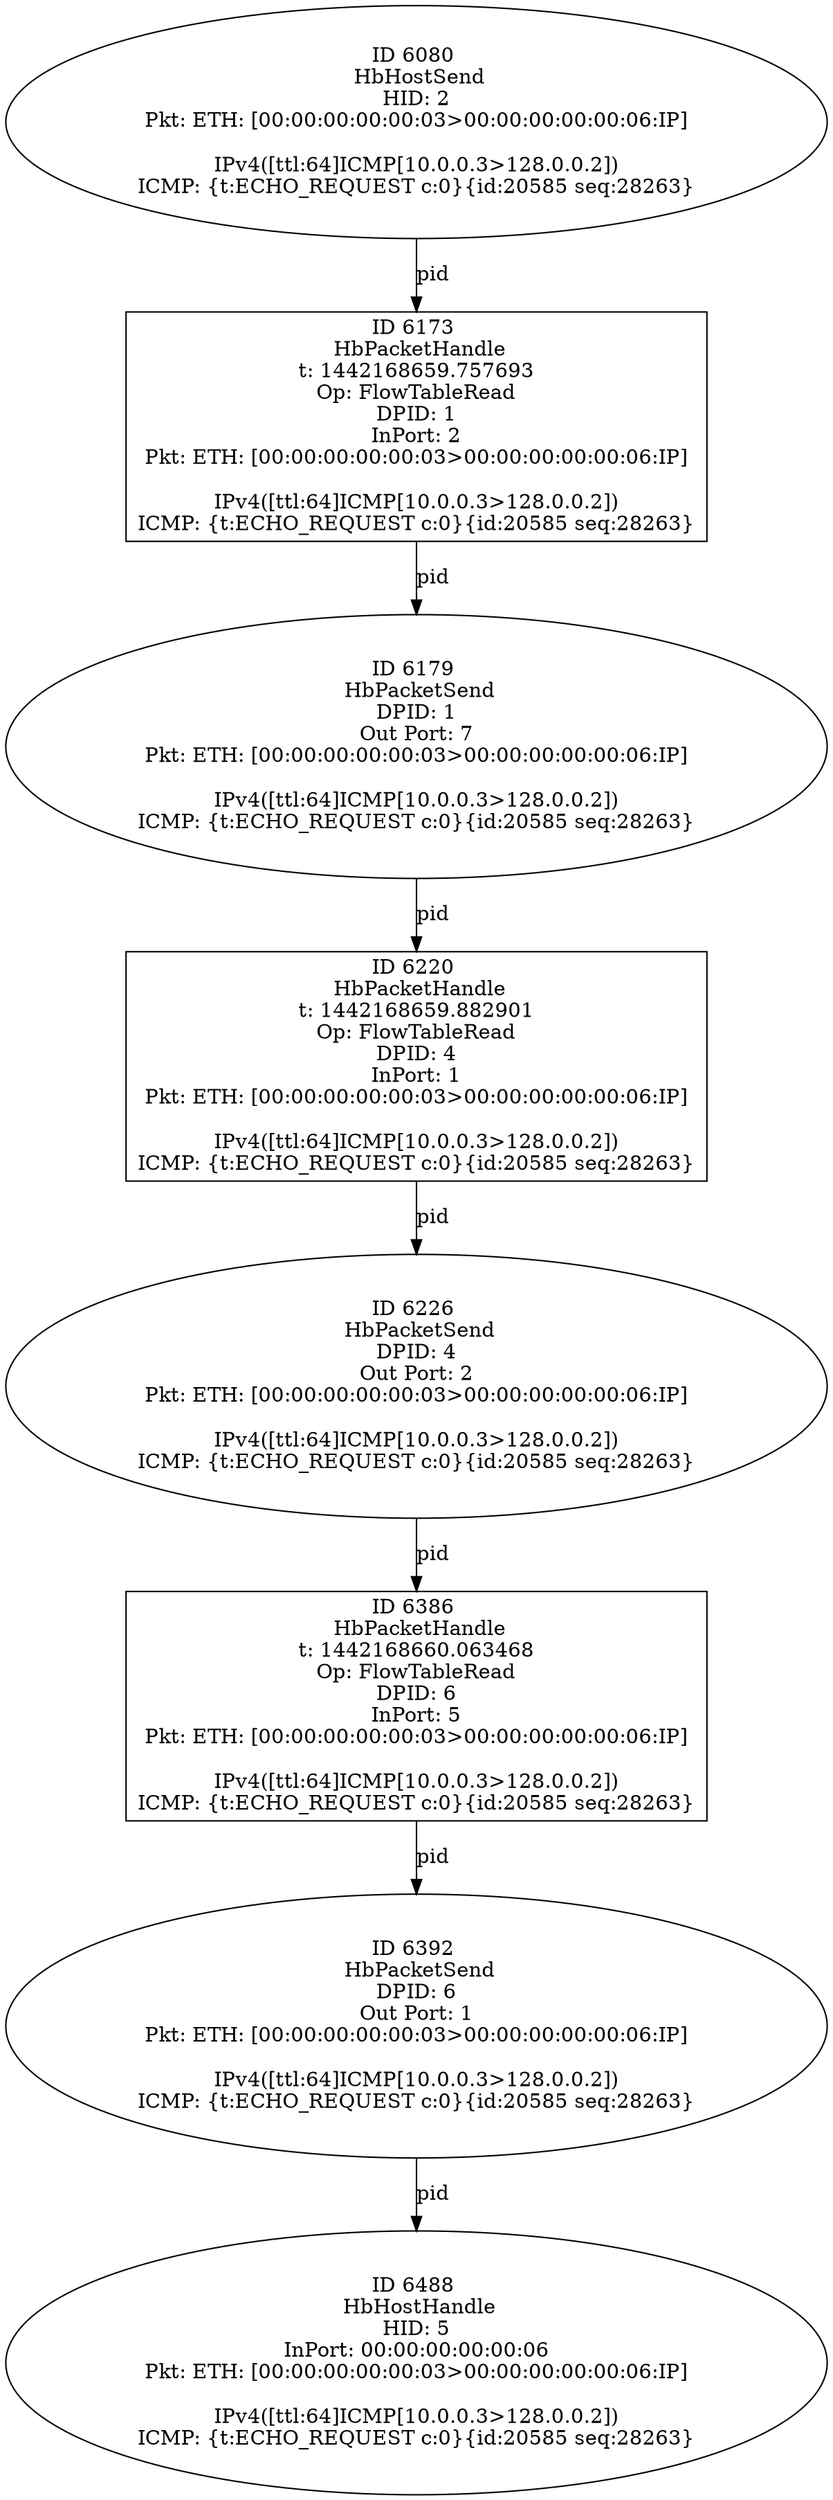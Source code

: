 strict digraph G {
6080 [shape=oval, event=<hb_events.HbHostSend object at 0x10b766650>, label="ID 6080 
 HbHostSend
HID: 2
Pkt: ETH: [00:00:00:00:00:03>00:00:00:00:00:06:IP]

IPv4([ttl:64]ICMP[10.0.0.3>128.0.0.2])
ICMP: {t:ECHO_REQUEST c:0}{id:20585 seq:28263}"];
6179 [shape=oval, event=<hb_events.HbPacketSend object at 0x10b7b4250>, label="ID 6179 
 HbPacketSend
DPID: 1
Out Port: 7
Pkt: ETH: [00:00:00:00:00:03>00:00:00:00:00:06:IP]

IPv4([ttl:64]ICMP[10.0.0.3>128.0.0.2])
ICMP: {t:ECHO_REQUEST c:0}{id:20585 seq:28263}"];
6220 [shape=box, event=<hb_events.HbPacketHandle object at 0x10b7e56d0>, label="ID 6220 
 HbPacketHandle
t: 1442168659.882901
Op: FlowTableRead
DPID: 4
InPort: 1
Pkt: ETH: [00:00:00:00:00:03>00:00:00:00:00:06:IP]

IPv4([ttl:64]ICMP[10.0.0.3>128.0.0.2])
ICMP: {t:ECHO_REQUEST c:0}{id:20585 seq:28263}"];
6392 [shape=oval, event=<hb_events.HbPacketSend object at 0x10b87a890>, label="ID 6392 
 HbPacketSend
DPID: 6
Out Port: 1
Pkt: ETH: [00:00:00:00:00:03>00:00:00:00:00:06:IP]

IPv4([ttl:64]ICMP[10.0.0.3>128.0.0.2])
ICMP: {t:ECHO_REQUEST c:0}{id:20585 seq:28263}"];
6226 [shape=oval, event=<hb_events.HbPacketSend object at 0x10b7eb450>, label="ID 6226 
 HbPacketSend
DPID: 4
Out Port: 2
Pkt: ETH: [00:00:00:00:00:03>00:00:00:00:00:06:IP]

IPv4([ttl:64]ICMP[10.0.0.3>128.0.0.2])
ICMP: {t:ECHO_REQUEST c:0}{id:20585 seq:28263}"];
6386 [shape=box, event=<hb_events.HbPacketHandle object at 0x10b873350>, label="ID 6386 
 HbPacketHandle
t: 1442168660.063468
Op: FlowTableRead
DPID: 6
InPort: 5
Pkt: ETH: [00:00:00:00:00:03>00:00:00:00:00:06:IP]

IPv4([ttl:64]ICMP[10.0.0.3>128.0.0.2])
ICMP: {t:ECHO_REQUEST c:0}{id:20585 seq:28263}"];
6488 [shape=oval, event=<hb_events.HbHostHandle object at 0x10b8ca590>, label="ID 6488 
 HbHostHandle
HID: 5
InPort: 00:00:00:00:00:06
Pkt: ETH: [00:00:00:00:00:03>00:00:00:00:00:06:IP]

IPv4([ttl:64]ICMP[10.0.0.3>128.0.0.2])
ICMP: {t:ECHO_REQUEST c:0}{id:20585 seq:28263}"];
6173 [shape=box, event=<hb_events.HbPacketHandle object at 0x10b7add90>, label="ID 6173 
 HbPacketHandle
t: 1442168659.757693
Op: FlowTableRead
DPID: 1
InPort: 2
Pkt: ETH: [00:00:00:00:00:03>00:00:00:00:00:06:IP]

IPv4([ttl:64]ICMP[10.0.0.3>128.0.0.2])
ICMP: {t:ECHO_REQUEST c:0}{id:20585 seq:28263}"];
6080 -> 6173  [rel=pid, label=pid];
6179 -> 6220  [rel=pid, label=pid];
6220 -> 6226  [rel=pid, label=pid];
6226 -> 6386  [rel=pid, label=pid];
6386 -> 6392  [rel=pid, label=pid];
6392 -> 6488  [rel=pid, label=pid];
6173 -> 6179  [rel=pid, label=pid];
}
